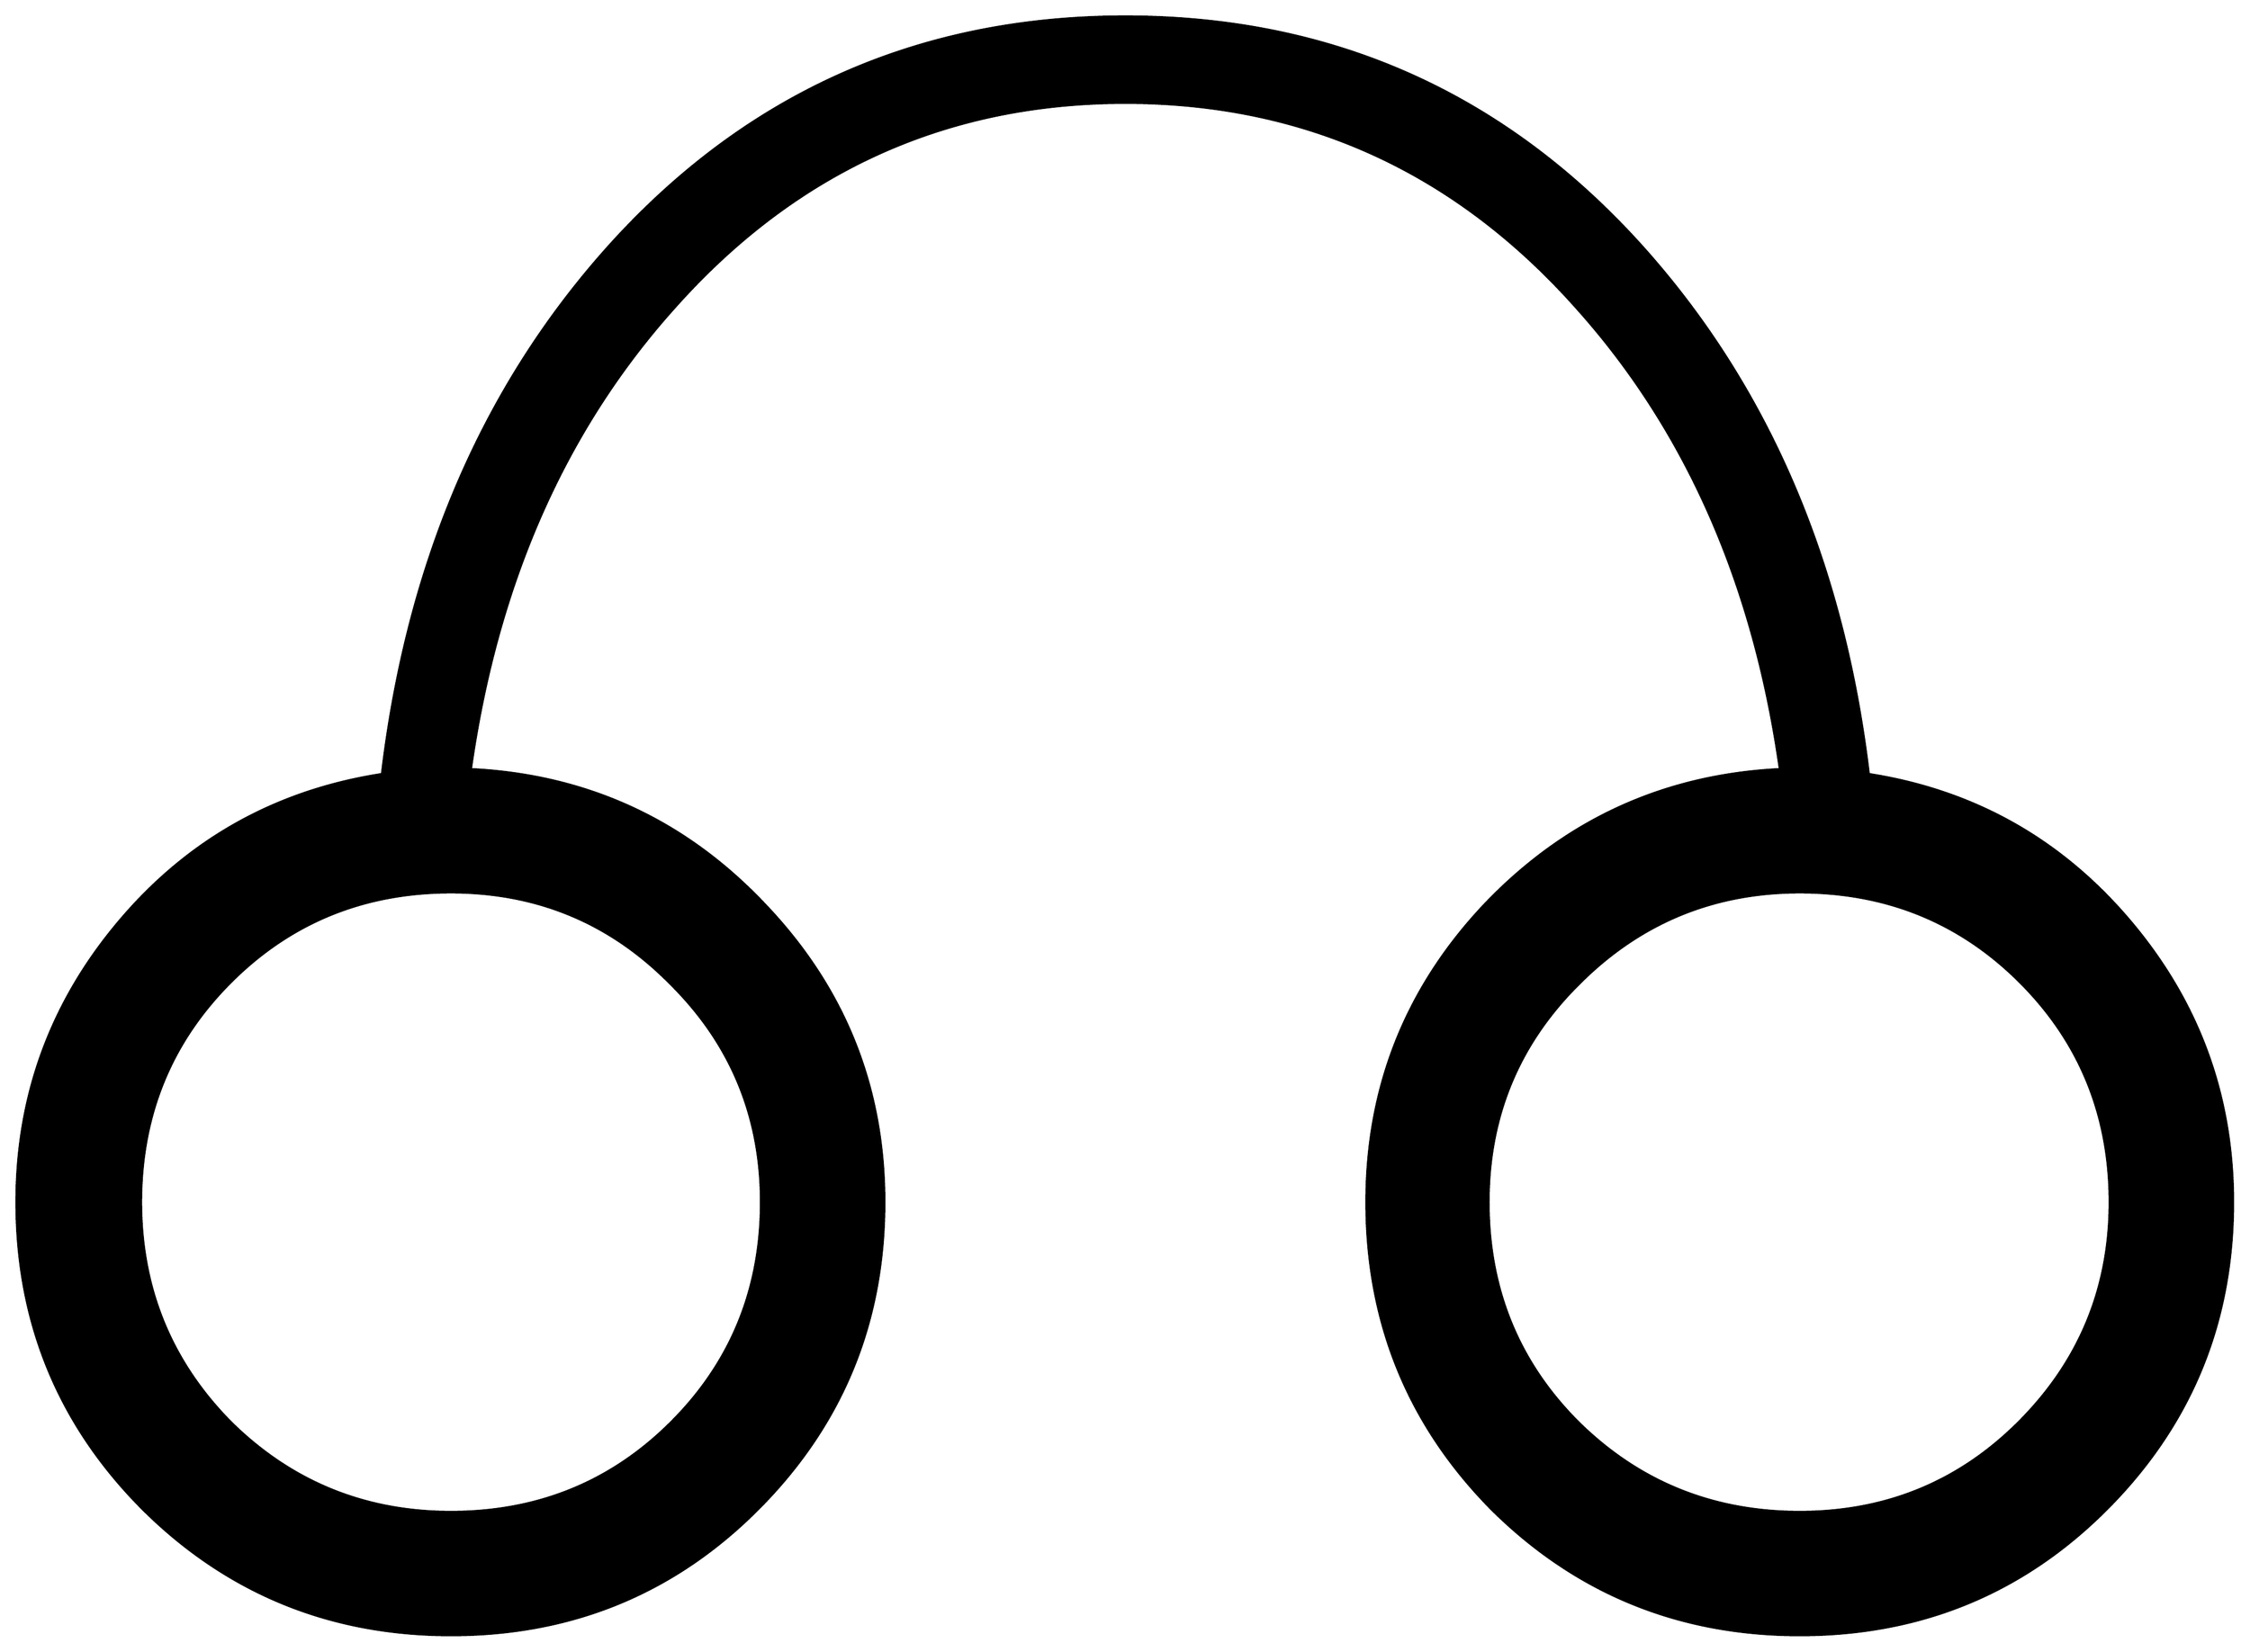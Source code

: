 


\begin{tikzpicture}[y=0.80pt, x=0.80pt, yscale=-1.0, xscale=1.0, inner sep=0pt, outer sep=0pt]
\begin{scope}[shift={(100.0,1752.0)},nonzero rule]
  \path[draw=.,fill=.,line width=1.600pt] (1857.0,-322.0) ..
    controls (1857.0,-224.0) and (1822.667,-140.667) ..
    (1754.0,-72.0) .. controls (1686.0,-4.0) and (1603.0,30.0)
    .. (1505.0,30.0) .. controls (1407.0,30.0) and (1323.667,-4.0)
    .. (1255.0,-72.0) .. controls (1187.0,-140.667) and
    (1153.0,-224.0) .. (1153.0,-322.0) .. controls
    (1153.0,-416.0) and (1185.333,-497.0) .. (1250.0,-565.0) ..
    controls (1315.333,-633.0) and (1395.0,-669.333) ..
    (1489.0,-674.0) .. controls (1467.667,-825.333) and
    (1412.333,-950.667) .. (1323.0,-1050.0) .. controls
    (1224.333,-1160.667) and (1102.333,-1216.0) .. (957.0,-1216.0) ..
    controls (811.667,-1216.0) and (689.667,-1160.667) ..
    (591.0,-1050.0) .. controls (501.667,-950.667) and
    (446.333,-825.333) .. (425.0,-674.0) .. controls (519.0,-669.333)
    and (598.333,-633.0) .. (663.0,-565.0) .. controls
    (728.333,-497.0) and (761.0,-416.0) .. (761.0,-322.0) ..
    controls (761.0,-224.0) and (726.667,-140.667) .. (658.0,-72.0)
    .. controls (590.0,-4.0) and (507.0,30.0) .. (409.0,30.0) ..
    controls (311.0,30.0) and (227.667,-4.0) .. (159.0,-72.0) ..
    controls (90.333,-140.667) and (56.0,-224.0) .. (56.0,-322.0) ..
    controls (56.0,-408.667) and (84.0,-485.0) .. (140.0,-551.0)
    .. controls (196.0,-617.0) and (267.0,-656.667) ..
    (353.0,-670.0) .. controls (373.667,-842.667) and (435.333,-986.0)
    .. (538.0,-1100.0) .. controls (650.0,-1224.0) and
    (789.667,-1286.0) .. (957.0,-1286.0) .. controls
    (1124.333,-1286.0) and (1264.0,-1224.0) .. (1376.0,-1100.0) ..
    controls (1478.667,-986.0) and (1540.333,-842.667) ..
    (1561.0,-670.0) .. controls (1646.333,-656.667) and
    (1717.0,-617.0) .. (1773.0,-551.0) .. controls
    (1829.0,-485.0) and (1857.0,-408.667) .. (1857.0,-322.0) --
    cycle(1757.0,-322.0) .. controls (1757.0,-392.667) and
    (1732.667,-452.333) .. (1684.0,-501.0) .. controls
    (1635.333,-549.667) and (1575.667,-574.0) .. (1505.0,-574.0) ..
    controls (1435.0,-574.0) and (1375.333,-549.333) ..
    (1326.0,-500.0) .. controls (1276.667,-451.333) and
    (1252.0,-392.0) .. (1252.0,-322.0) .. controls
    (1252.0,-251.333) and (1276.333,-191.667) .. (1325.0,-143.0) ..
    controls (1374.333,-94.333) and (1434.333,-70.0) .. (1505.0,-70.0)
    .. controls (1575.0,-70.0) and (1634.333,-94.333) ..
    (1683.0,-143.0) .. controls (1732.333,-192.333) and
    (1757.0,-252.0) .. (1757.0,-322.0) -- cycle(661.0,-322.0) ..
    controls (661.0,-392.0) and (636.333,-451.333) .. (587.0,-500.0)
    .. controls (538.333,-549.333) and (479.0,-574.0) ..
    (409.0,-574.0) .. controls (338.333,-574.0) and (278.667,-549.667)
    .. (230.0,-501.0) .. controls (181.333,-452.333) and
    (157.0,-392.667) .. (157.0,-322.0) .. controls (157.0,-252.0)
    and (181.333,-192.333) .. (230.0,-143.0) .. controls
    (279.333,-94.333) and (339.0,-70.0) .. (409.0,-70.0) .. controls
    (479.667,-70.0) and (539.333,-94.333) .. (588.0,-143.0) ..
    controls (636.667,-191.667) and (661.0,-251.333) .. (661.0,-322.0)
    -- cycle;
\end{scope}

\end{tikzpicture}

